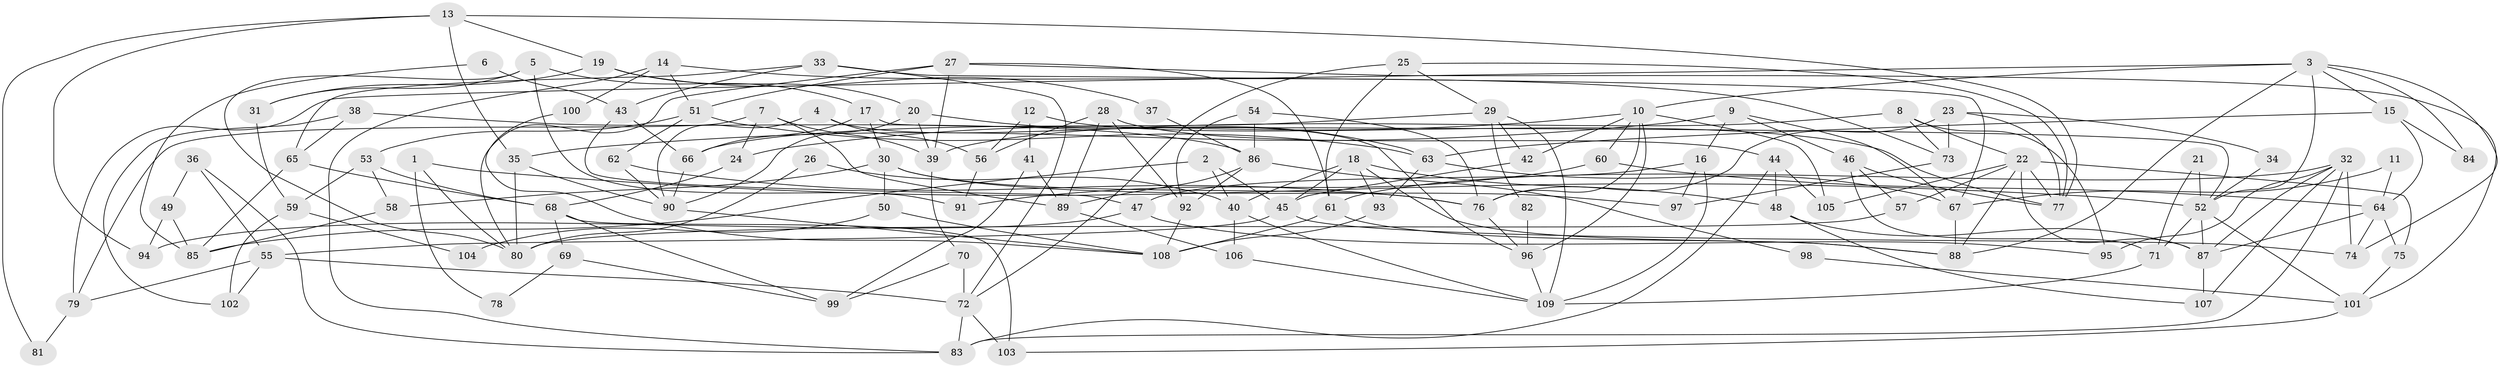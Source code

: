 // Generated by graph-tools (version 1.1) at 2025/02/03/09/25 03:02:16]
// undirected, 109 vertices, 218 edges
graph export_dot {
graph [start="1"]
  node [color=gray90,style=filled];
  1;
  2;
  3;
  4;
  5;
  6;
  7;
  8;
  9;
  10;
  11;
  12;
  13;
  14;
  15;
  16;
  17;
  18;
  19;
  20;
  21;
  22;
  23;
  24;
  25;
  26;
  27;
  28;
  29;
  30;
  31;
  32;
  33;
  34;
  35;
  36;
  37;
  38;
  39;
  40;
  41;
  42;
  43;
  44;
  45;
  46;
  47;
  48;
  49;
  50;
  51;
  52;
  53;
  54;
  55;
  56;
  57;
  58;
  59;
  60;
  61;
  62;
  63;
  64;
  65;
  66;
  67;
  68;
  69;
  70;
  71;
  72;
  73;
  74;
  75;
  76;
  77;
  78;
  79;
  80;
  81;
  82;
  83;
  84;
  85;
  86;
  87;
  88;
  89;
  90;
  91;
  92;
  93;
  94;
  95;
  96;
  97;
  98;
  99;
  100;
  101;
  102;
  103;
  104;
  105;
  106;
  107;
  108;
  109;
  1 -- 52;
  1 -- 80;
  1 -- 78;
  2 -- 45;
  2 -- 40;
  2 -- 85;
  3 -- 79;
  3 -- 15;
  3 -- 10;
  3 -- 52;
  3 -- 74;
  3 -- 84;
  3 -- 88;
  4 -- 96;
  4 -- 90;
  4 -- 56;
  5 -- 17;
  5 -- 91;
  5 -- 31;
  5 -- 80;
  6 -- 43;
  6 -- 85;
  7 -- 39;
  7 -- 24;
  7 -- 79;
  7 -- 89;
  8 -- 73;
  8 -- 22;
  8 -- 39;
  8 -- 95;
  9 -- 16;
  9 -- 67;
  9 -- 35;
  9 -- 46;
  10 -- 42;
  10 -- 24;
  10 -- 60;
  10 -- 76;
  10 -- 96;
  10 -- 105;
  11 -- 67;
  11 -- 64;
  12 -- 77;
  12 -- 56;
  12 -- 41;
  13 -- 94;
  13 -- 35;
  13 -- 19;
  13 -- 77;
  13 -- 81;
  14 -- 83;
  14 -- 51;
  14 -- 73;
  14 -- 100;
  15 -- 63;
  15 -- 64;
  15 -- 84;
  16 -- 47;
  16 -- 109;
  16 -- 97;
  17 -- 52;
  17 -- 66;
  17 -- 30;
  18 -- 48;
  18 -- 88;
  18 -- 40;
  18 -- 45;
  18 -- 93;
  19 -- 20;
  19 -- 31;
  19 -- 37;
  20 -- 39;
  20 -- 63;
  20 -- 90;
  21 -- 71;
  21 -- 52;
  22 -- 87;
  22 -- 77;
  22 -- 57;
  22 -- 75;
  22 -- 88;
  22 -- 105;
  23 -- 73;
  23 -- 77;
  23 -- 34;
  23 -- 76;
  24 -- 68;
  25 -- 77;
  25 -- 72;
  25 -- 29;
  25 -- 61;
  26 -- 80;
  26 -- 40;
  27 -- 61;
  27 -- 39;
  27 -- 51;
  27 -- 80;
  27 -- 101;
  28 -- 44;
  28 -- 89;
  28 -- 56;
  28 -- 92;
  29 -- 109;
  29 -- 42;
  29 -- 66;
  29 -- 82;
  30 -- 76;
  30 -- 50;
  30 -- 58;
  30 -- 97;
  31 -- 59;
  32 -- 74;
  32 -- 61;
  32 -- 83;
  32 -- 87;
  32 -- 95;
  32 -- 107;
  33 -- 67;
  33 -- 72;
  33 -- 43;
  33 -- 65;
  34 -- 52;
  35 -- 80;
  35 -- 90;
  36 -- 55;
  36 -- 83;
  36 -- 49;
  37 -- 86;
  38 -- 65;
  38 -- 86;
  38 -- 102;
  39 -- 70;
  40 -- 109;
  40 -- 106;
  41 -- 89;
  41 -- 99;
  42 -- 45;
  43 -- 66;
  43 -- 47;
  44 -- 105;
  44 -- 48;
  44 -- 83;
  45 -- 74;
  45 -- 55;
  46 -- 57;
  46 -- 71;
  46 -- 77;
  47 -- 95;
  47 -- 94;
  48 -- 87;
  48 -- 107;
  49 -- 85;
  49 -- 94;
  50 -- 108;
  50 -- 104;
  51 -- 62;
  51 -- 53;
  51 -- 63;
  52 -- 71;
  52 -- 87;
  52 -- 101;
  53 -- 58;
  53 -- 59;
  53 -- 68;
  54 -- 92;
  54 -- 76;
  54 -- 86;
  55 -- 102;
  55 -- 72;
  55 -- 79;
  56 -- 91;
  57 -- 80;
  58 -- 85;
  59 -- 102;
  59 -- 104;
  60 -- 64;
  60 -- 91;
  61 -- 88;
  61 -- 108;
  62 -- 90;
  62 -- 76;
  63 -- 93;
  63 -- 67;
  64 -- 87;
  64 -- 75;
  64 -- 74;
  65 -- 68;
  65 -- 85;
  66 -- 90;
  67 -- 88;
  68 -- 103;
  68 -- 69;
  68 -- 99;
  69 -- 99;
  69 -- 78;
  70 -- 72;
  70 -- 99;
  71 -- 109;
  72 -- 83;
  72 -- 103;
  73 -- 97;
  75 -- 101;
  76 -- 96;
  79 -- 81;
  82 -- 96;
  86 -- 92;
  86 -- 89;
  86 -- 98;
  87 -- 107;
  89 -- 106;
  90 -- 108;
  92 -- 108;
  93 -- 108;
  96 -- 109;
  98 -- 101;
  100 -- 108;
  101 -- 103;
  106 -- 109;
}

